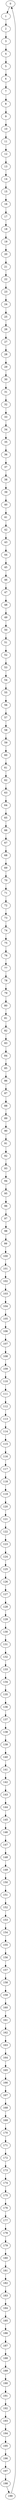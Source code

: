 strict digraph  {
0 [component_delay=10];
1 [component_delay=2];
2 [component_delay=2];
3 [component_delay=3];
4 [component_delay=9];
5 [component_delay=8];
6 [component_delay=9];
7 [component_delay=6];
8 [component_delay=2];
9 [component_delay=6];
10 [component_delay=6];
11 [component_delay=7];
12 [component_delay=8];
13 [component_delay=8];
14 [component_delay=4];
15 [component_delay=1];
16 [component_delay=8];
17 [component_delay=10];
18 [component_delay=7];
19 [component_delay=10];
20 [component_delay=8];
21 [component_delay=1];
22 [component_delay=5];
23 [component_delay=4];
24 [component_delay=2];
25 [component_delay=10];
26 [component_delay=8];
27 [component_delay=3];
28 [component_delay=4];
29 [component_delay=10];
30 [component_delay=7];
31 [component_delay=2];
32 [component_delay=1];
33 [component_delay=4];
34 [component_delay=1];
35 [component_delay=4];
36 [component_delay=4];
37 [component_delay=10];
38 [component_delay=9];
39 [component_delay=9];
40 [component_delay=1];
41 [component_delay=5];
42 [component_delay=9];
43 [component_delay=5];
44 [component_delay=8];
45 [component_delay=2];
46 [component_delay=10];
47 [component_delay=6];
48 [component_delay=4];
49 [component_delay=4];
50 [component_delay=7];
51 [component_delay=4];
52 [component_delay=8];
53 [component_delay=10];
54 [component_delay=1];
55 [component_delay=8];
56 [component_delay=7];
57 [component_delay=10];
58 [component_delay=6];
59 [component_delay=1];
60 [component_delay=9];
61 [component_delay=2];
62 [component_delay=8];
63 [component_delay=10];
64 [component_delay=7];
65 [component_delay=2];
66 [component_delay=5];
67 [component_delay=10];
68 [component_delay=2];
69 [component_delay=3];
70 [component_delay=6];
71 [component_delay=10];
72 [component_delay=6];
73 [component_delay=10];
74 [component_delay=9];
75 [component_delay=10];
76 [component_delay=3];
77 [component_delay=7];
78 [component_delay=4];
79 [component_delay=1];
80 [component_delay=1];
81 [component_delay=9];
82 [component_delay=2];
83 [component_delay=9];
84 [component_delay=5];
85 [component_delay=6];
86 [component_delay=8];
87 [component_delay=4];
88 [component_delay=8];
89 [component_delay=5];
90 [component_delay=2];
91 [component_delay=7];
92 [component_delay=5];
93 [component_delay=7];
94 [component_delay=8];
95 [component_delay=7];
96 [component_delay=10];
97 [component_delay=1];
98 [component_delay=2];
99 [component_delay=9];
100 [component_delay=3];
101 [component_delay=10];
102 [component_delay=8];
103 [component_delay=5];
104 [component_delay=1];
105 [component_delay=8];
106 [component_delay=6];
107 [component_delay=8];
108 [component_delay=8];
109 [component_delay=4];
110 [component_delay=6];
111 [component_delay=1];
112 [component_delay=4];
113 [component_delay=4];
114 [component_delay=10];
115 [component_delay=7];
116 [component_delay=3];
117 [component_delay=2];
118 [component_delay=5];
119 [component_delay=4];
120 [component_delay=5];
121 [component_delay=6];
122 [component_delay=3];
123 [component_delay=2];
124 [component_delay=1];
125 [component_delay=10];
126 [component_delay=6];
127 [component_delay=7];
128 [component_delay=5];
129 [component_delay=7];
130 [component_delay=3];
131 [component_delay=2];
132 [component_delay=3];
133 [component_delay=5];
134 [component_delay=8];
135 [component_delay=2];
136 [component_delay=3];
137 [component_delay=6];
138 [component_delay=3];
139 [component_delay=3];
140 [component_delay=2];
141 [component_delay=3];
142 [component_delay=4];
143 [component_delay=5];
144 [component_delay=5];
145 [component_delay=2];
146 [component_delay=3];
147 [component_delay=10];
148 [component_delay=3];
149 [component_delay=3];
150 [component_delay=2];
151 [component_delay=10];
152 [component_delay=9];
153 [component_delay=3];
154 [component_delay=4];
155 [component_delay=4];
156 [component_delay=8];
157 [component_delay=9];
158 [component_delay=8];
159 [component_delay=7];
160 [component_delay=3];
161 [component_delay=1];
162 [component_delay=2];
163 [component_delay=6];
164 [component_delay=4];
165 [component_delay=7];
166 [component_delay=1];
167 [component_delay=1];
168 [component_delay=8];
169 [component_delay=1];
170 [component_delay=8];
171 [component_delay=3];
172 [component_delay=5];
173 [component_delay=2];
174 [component_delay=5];
175 [component_delay=1];
176 [component_delay=3];
177 [component_delay=4];
178 [component_delay=8];
179 [component_delay=3];
180 [component_delay=2];
181 [component_delay=3];
182 [component_delay=10];
183 [component_delay=8];
184 [component_delay=8];
185 [component_delay=5];
186 [component_delay=10];
187 [component_delay=4];
188 [component_delay=7];
189 [component_delay=6];
190 [component_delay=5];
191 [component_delay=6];
192 [component_delay=5];
193 [component_delay=6];
194 [component_delay=4];
195 [component_delay=2];
196 [component_delay=3];
197 [component_delay=2];
198 [component_delay=5];
199 [component_delay=6];
0 -> 1  [wire_delay=5];
1 -> 2  [wire_delay=1];
2 -> 3  [wire_delay=1];
3 -> 4  [wire_delay=3];
4 -> 5  [wire_delay=0];
5 -> 6  [wire_delay=0];
6 -> 7  [wire_delay=8];
7 -> 8  [wire_delay=5];
8 -> 9  [wire_delay=8];
9 -> 10  [wire_delay=15];
10 -> 11  [wire_delay=4];
11 -> 12  [wire_delay=3];
12 -> 13  [wire_delay=7];
13 -> 14  [wire_delay=4];
14 -> 15  [wire_delay=5];
15 -> 16  [wire_delay=13];
16 -> 17  [wire_delay=1];
17 -> 18  [wire_delay=8];
18 -> 19  [wire_delay=0];
19 -> 20  [wire_delay=4];
20 -> 21  [wire_delay=1];
21 -> 22  [wire_delay=6];
22 -> 23  [wire_delay=4];
23 -> 24  [wire_delay=3];
24 -> 25  [wire_delay=10];
25 -> 26  [wire_delay=2];
26 -> 27  [wire_delay=5];
27 -> 28  [wire_delay=1];
28 -> 29  [wire_delay=5];
29 -> 30  [wire_delay=16];
30 -> 31  [wire_delay=4];
31 -> 32  [wire_delay=3];
32 -> 33  [wire_delay=11];
33 -> 34  [wire_delay=2];
34 -> 35  [wire_delay=4];
35 -> 36  [wire_delay=12];
36 -> 37  [wire_delay=11];
37 -> 38  [wire_delay=4];
38 -> 39  [wire_delay=4];
39 -> 40  [wire_delay=6];
40 -> 41  [wire_delay=0];
41 -> 42  [wire_delay=9];
42 -> 43  [wire_delay=5];
43 -> 44  [wire_delay=9];
44 -> 45  [wire_delay=1];
45 -> 46  [wire_delay=9];
46 -> 47  [wire_delay=0];
47 -> 48  [wire_delay=2];
48 -> 49  [wire_delay=0];
49 -> 50  [wire_delay=9];
50 -> 51  [wire_delay=5];
51 -> 52  [wire_delay=10];
52 -> 53  [wire_delay=9];
53 -> 54  [wire_delay=0];
54 -> 55  [wire_delay=4];
55 -> 56  [wire_delay=0];
56 -> 57  [wire_delay=7];
57 -> 58  [wire_delay=9];
58 -> 59  [wire_delay=2];
59 -> 60  [wire_delay=8];
60 -> 61  [wire_delay=3];
61 -> 62  [wire_delay=4];
62 -> 63  [wire_delay=4];
63 -> 64  [wire_delay=0];
64 -> 65  [wire_delay=15];
65 -> 66  [wire_delay=3];
66 -> 67  [wire_delay=4];
67 -> 68  [wire_delay=14];
68 -> 69  [wire_delay=0];
69 -> 70  [wire_delay=1];
70 -> 71  [wire_delay=8];
71 -> 72  [wire_delay=4];
72 -> 73  [wire_delay=3];
73 -> 74  [wire_delay=16];
74 -> 75  [wire_delay=3];
75 -> 76  [wire_delay=1];
76 -> 77  [wire_delay=9];
77 -> 78  [wire_delay=1];
78 -> 79  [wire_delay=5];
79 -> 80  [wire_delay=4];
80 -> 81  [wire_delay=0];
81 -> 82  [wire_delay=17];
82 -> 83  [wire_delay=7];
83 -> 84  [wire_delay=3];
84 -> 85  [wire_delay=13];
85 -> 86  [wire_delay=3];
86 -> 87  [wire_delay=5];
87 -> 88  [wire_delay=14];
88 -> 89  [wire_delay=2];
89 -> 90  [wire_delay=0];
90 -> 91  [wire_delay=6];
91 -> 92  [wire_delay=4];
92 -> 93  [wire_delay=9];
93 -> 94  [wire_delay=5];
94 -> 95  [wire_delay=0];
95 -> 96  [wire_delay=6];
96 -> 97  [wire_delay=9];
97 -> 98  [wire_delay=9];
98 -> 99  [wire_delay=5];
99 -> 100  [wire_delay=16];
100 -> 101  [wire_delay=0];
101 -> 102  [wire_delay=1];
102 -> 103  [wire_delay=3];
103 -> 104  [wire_delay=0];
104 -> 105  [wire_delay=4];
105 -> 106  [wire_delay=8];
106 -> 107  [wire_delay=12];
107 -> 108  [wire_delay=3];
108 -> 109  [wire_delay=12];
109 -> 110  [wire_delay=14];
110 -> 111  [wire_delay=6];
111 -> 112  [wire_delay=8];
112 -> 113  [wire_delay=7];
113 -> 114  [wire_delay=7];
114 -> 115  [wire_delay=7];
115 -> 116  [wire_delay=4];
116 -> 117  [wire_delay=1];
117 -> 118  [wire_delay=4];
118 -> 119  [wire_delay=0];
119 -> 120  [wire_delay=8];
120 -> 121  [wire_delay=19];
121 -> 122  [wire_delay=0];
122 -> 123  [wire_delay=14];
123 -> 124  [wire_delay=7];
124 -> 125  [wire_delay=3];
125 -> 126  [wire_delay=5];
126 -> 127  [wire_delay=8];
127 -> 128  [wire_delay=4];
128 -> 129  [wire_delay=1];
129 -> 130  [wire_delay=0];
130 -> 131  [wire_delay=2];
131 -> 132  [wire_delay=3];
132 -> 133  [wire_delay=2];
133 -> 134  [wire_delay=4];
134 -> 135  [wire_delay=7];
135 -> 136  [wire_delay=6];
136 -> 137  [wire_delay=7];
137 -> 138  [wire_delay=9];
138 -> 139  [wire_delay=5];
139 -> 140  [wire_delay=2];
140 -> 141  [wire_delay=0];
141 -> 142  [wire_delay=8];
142 -> 143  [wire_delay=12];
143 -> 144  [wire_delay=7];
144 -> 145  [wire_delay=4];
145 -> 146  [wire_delay=3];
146 -> 147  [wire_delay=4];
147 -> 148  [wire_delay=9];
148 -> 149  [wire_delay=2];
149 -> 150  [wire_delay=1];
150 -> 151  [wire_delay=2];
151 -> 152  [wire_delay=4];
152 -> 153  [wire_delay=6];
153 -> 154  [wire_delay=7];
154 -> 155  [wire_delay=12];
155 -> 156  [wire_delay=8];
156 -> 157  [wire_delay=0];
157 -> 158  [wire_delay=7];
158 -> 159  [wire_delay=9];
159 -> 160  [wire_delay=0];
160 -> 161  [wire_delay=8];
161 -> 162  [wire_delay=4];
162 -> 163  [wire_delay=5];
163 -> 164  [wire_delay=8];
164 -> 165  [wire_delay=5];
165 -> 166  [wire_delay=12];
166 -> 167  [wire_delay=6];
167 -> 168  [wire_delay=4];
168 -> 169  [wire_delay=2];
169 -> 170  [wire_delay=3];
170 -> 171  [wire_delay=0];
171 -> 172  [wire_delay=2];
172 -> 173  [wire_delay=21];
173 -> 174  [wire_delay=7];
174 -> 175  [wire_delay=2];
175 -> 176  [wire_delay=2];
176 -> 177  [wire_delay=1];
177 -> 178  [wire_delay=8];
178 -> 179  [wire_delay=16];
179 -> 180  [wire_delay=3];
180 -> 181  [wire_delay=7];
181 -> 182  [wire_delay=10];
182 -> 183  [wire_delay=4];
183 -> 184  [wire_delay=11];
184 -> 185  [wire_delay=7];
185 -> 186  [wire_delay=3];
186 -> 187  [wire_delay=11];
187 -> 188  [wire_delay=0];
188 -> 189  [wire_delay=2];
189 -> 190  [wire_delay=14];
190 -> 191  [wire_delay=3];
191 -> 192  [wire_delay=4];
192 -> 193  [wire_delay=7];
193 -> 194  [wire_delay=2];
194 -> 195  [wire_delay=1];
195 -> 196  [wire_delay=12];
196 -> 197  [wire_delay=18];
197 -> 198  [wire_delay=1];
198 -> 199  [wire_delay=0];
199 -> 0  [wire_delay=15];
}
